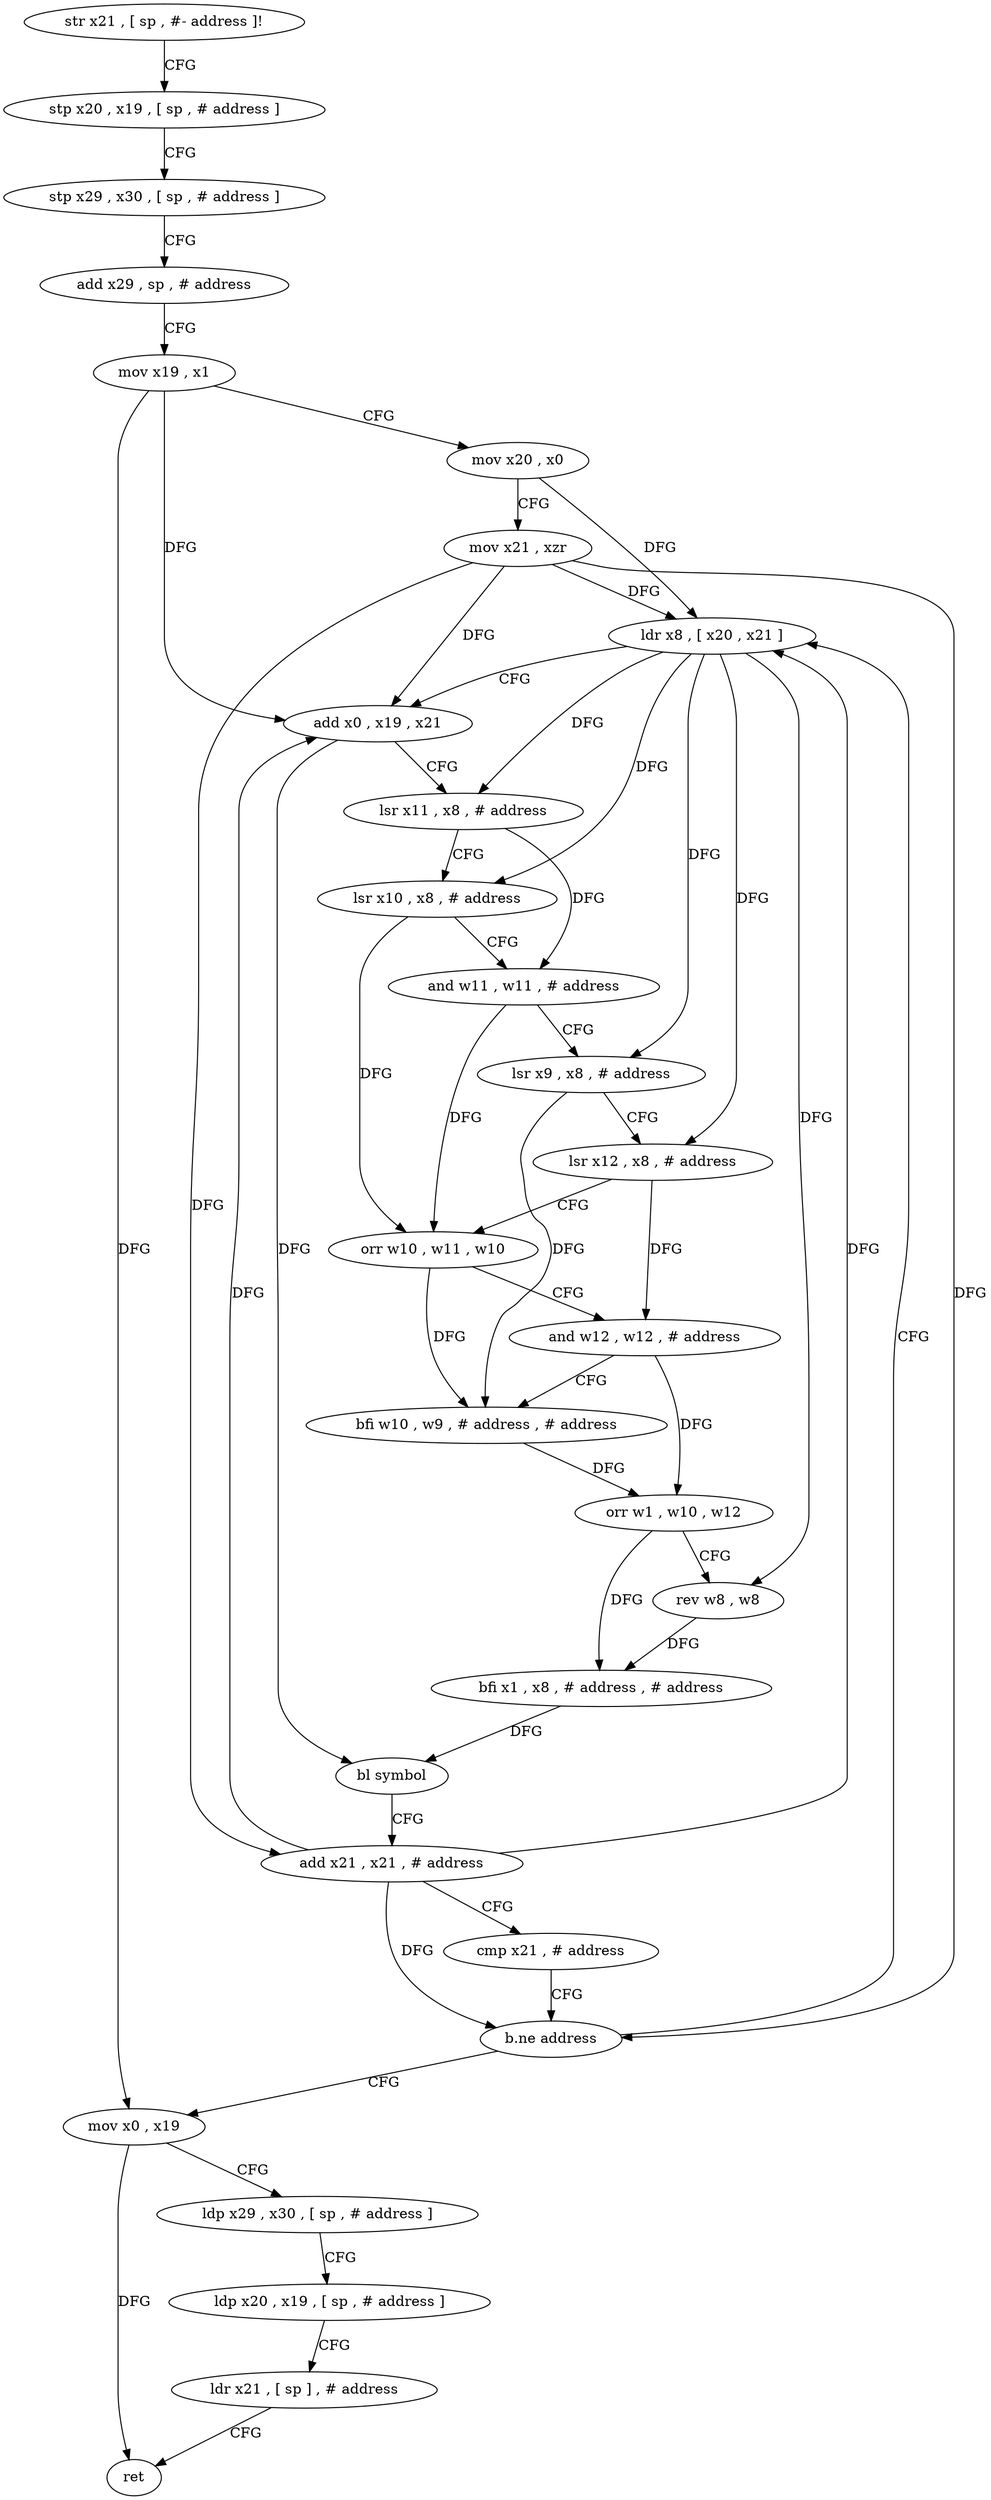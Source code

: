 digraph "func" {
"4243420" [label = "str x21 , [ sp , #- address ]!" ]
"4243424" [label = "stp x20 , x19 , [ sp , # address ]" ]
"4243428" [label = "stp x29 , x30 , [ sp , # address ]" ]
"4243432" [label = "add x29 , sp , # address" ]
"4243436" [label = "mov x19 , x1" ]
"4243440" [label = "mov x20 , x0" ]
"4243444" [label = "mov x21 , xzr" ]
"4243448" [label = "ldr x8 , [ x20 , x21 ]" ]
"4243452" [label = "add x0 , x19 , x21" ]
"4243456" [label = "lsr x11 , x8 , # address" ]
"4243460" [label = "lsr x10 , x8 , # address" ]
"4243464" [label = "and w11 , w11 , # address" ]
"4243468" [label = "lsr x9 , x8 , # address" ]
"4243472" [label = "lsr x12 , x8 , # address" ]
"4243476" [label = "orr w10 , w11 , w10" ]
"4243480" [label = "and w12 , w12 , # address" ]
"4243484" [label = "bfi w10 , w9 , # address , # address" ]
"4243488" [label = "orr w1 , w10 , w12" ]
"4243492" [label = "rev w8 , w8" ]
"4243496" [label = "bfi x1 , x8 , # address , # address" ]
"4243500" [label = "bl symbol" ]
"4243504" [label = "add x21 , x21 , # address" ]
"4243508" [label = "cmp x21 , # address" ]
"4243512" [label = "b.ne address" ]
"4243516" [label = "mov x0 , x19" ]
"4243520" [label = "ldp x29 , x30 , [ sp , # address ]" ]
"4243524" [label = "ldp x20 , x19 , [ sp , # address ]" ]
"4243528" [label = "ldr x21 , [ sp ] , # address" ]
"4243532" [label = "ret" ]
"4243420" -> "4243424" [ label = "CFG" ]
"4243424" -> "4243428" [ label = "CFG" ]
"4243428" -> "4243432" [ label = "CFG" ]
"4243432" -> "4243436" [ label = "CFG" ]
"4243436" -> "4243440" [ label = "CFG" ]
"4243436" -> "4243452" [ label = "DFG" ]
"4243436" -> "4243516" [ label = "DFG" ]
"4243440" -> "4243444" [ label = "CFG" ]
"4243440" -> "4243448" [ label = "DFG" ]
"4243444" -> "4243448" [ label = "DFG" ]
"4243444" -> "4243452" [ label = "DFG" ]
"4243444" -> "4243504" [ label = "DFG" ]
"4243444" -> "4243512" [ label = "DFG" ]
"4243448" -> "4243452" [ label = "CFG" ]
"4243448" -> "4243456" [ label = "DFG" ]
"4243448" -> "4243460" [ label = "DFG" ]
"4243448" -> "4243468" [ label = "DFG" ]
"4243448" -> "4243472" [ label = "DFG" ]
"4243448" -> "4243492" [ label = "DFG" ]
"4243452" -> "4243456" [ label = "CFG" ]
"4243452" -> "4243500" [ label = "DFG" ]
"4243456" -> "4243460" [ label = "CFG" ]
"4243456" -> "4243464" [ label = "DFG" ]
"4243460" -> "4243464" [ label = "CFG" ]
"4243460" -> "4243476" [ label = "DFG" ]
"4243464" -> "4243468" [ label = "CFG" ]
"4243464" -> "4243476" [ label = "DFG" ]
"4243468" -> "4243472" [ label = "CFG" ]
"4243468" -> "4243484" [ label = "DFG" ]
"4243472" -> "4243476" [ label = "CFG" ]
"4243472" -> "4243480" [ label = "DFG" ]
"4243476" -> "4243480" [ label = "CFG" ]
"4243476" -> "4243484" [ label = "DFG" ]
"4243480" -> "4243484" [ label = "CFG" ]
"4243480" -> "4243488" [ label = "DFG" ]
"4243484" -> "4243488" [ label = "DFG" ]
"4243488" -> "4243492" [ label = "CFG" ]
"4243488" -> "4243496" [ label = "DFG" ]
"4243492" -> "4243496" [ label = "DFG" ]
"4243496" -> "4243500" [ label = "DFG" ]
"4243500" -> "4243504" [ label = "CFG" ]
"4243504" -> "4243508" [ label = "CFG" ]
"4243504" -> "4243448" [ label = "DFG" ]
"4243504" -> "4243452" [ label = "DFG" ]
"4243504" -> "4243512" [ label = "DFG" ]
"4243508" -> "4243512" [ label = "CFG" ]
"4243512" -> "4243448" [ label = "CFG" ]
"4243512" -> "4243516" [ label = "CFG" ]
"4243516" -> "4243520" [ label = "CFG" ]
"4243516" -> "4243532" [ label = "DFG" ]
"4243520" -> "4243524" [ label = "CFG" ]
"4243524" -> "4243528" [ label = "CFG" ]
"4243528" -> "4243532" [ label = "CFG" ]
}
